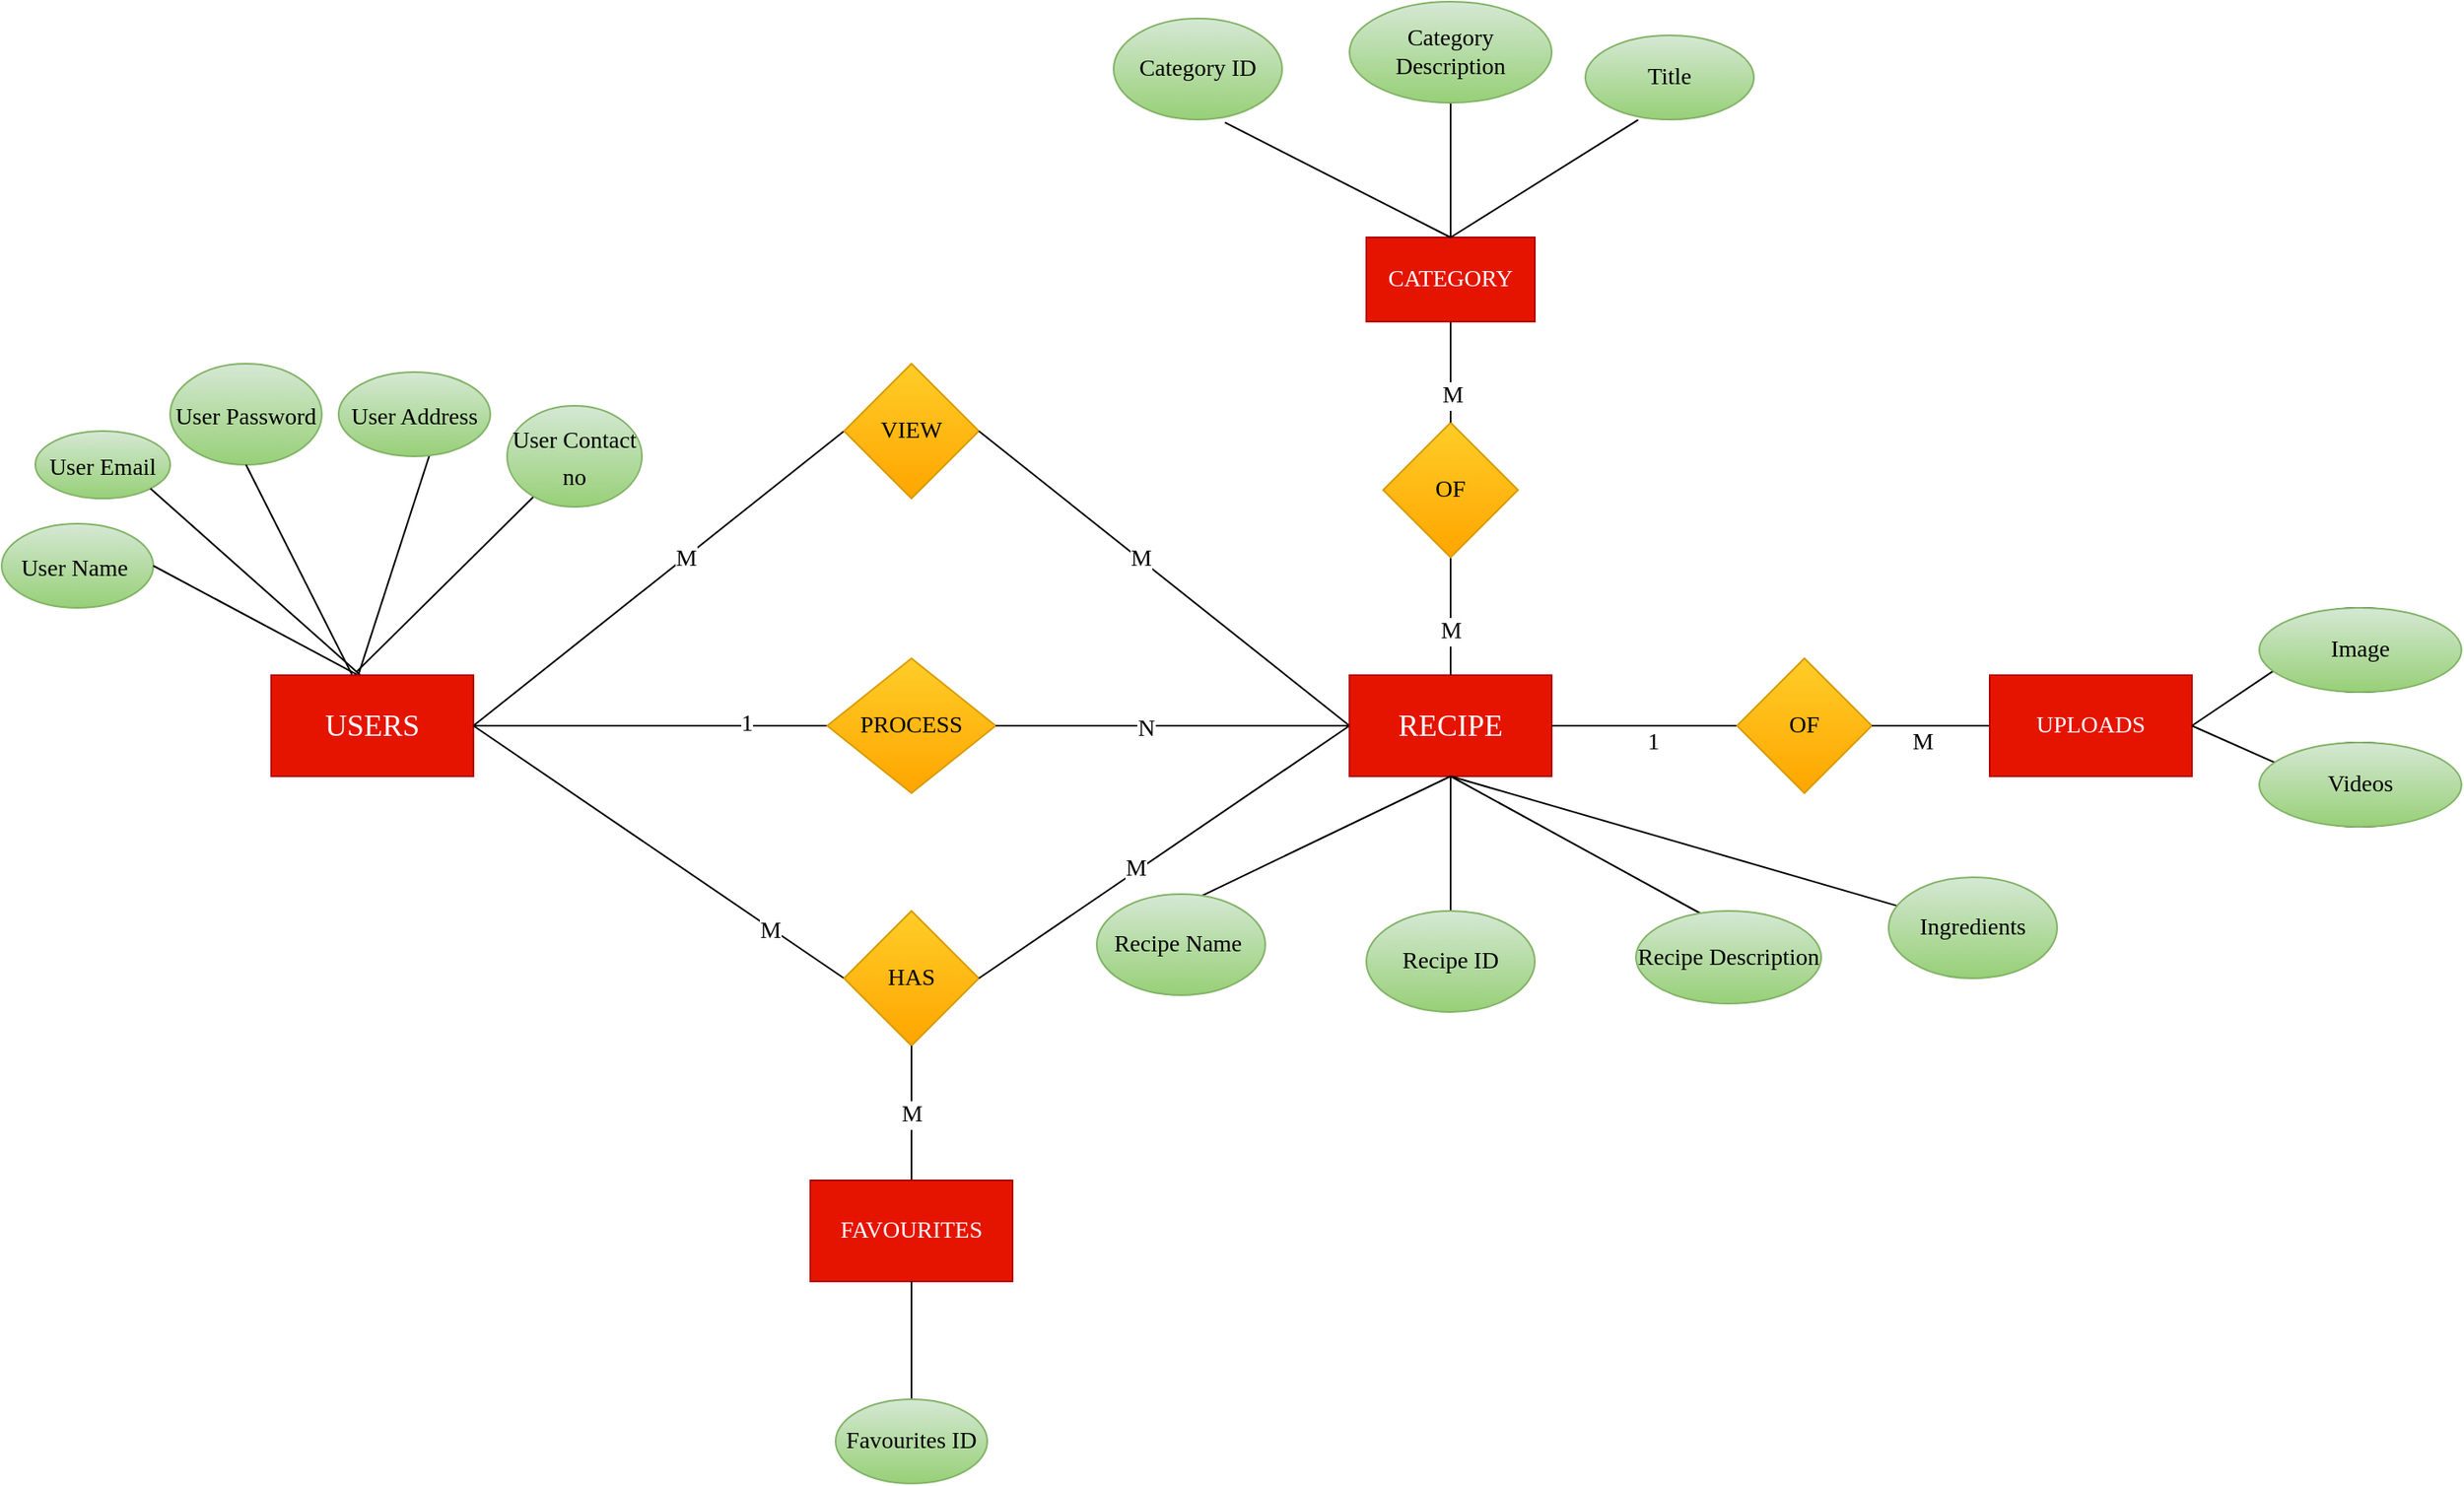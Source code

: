 <mxfile version="17.4.6" type="github">
  <diagram id="4oR8eAx7mss1e8gzUGu4" name="Page-1">
    <mxGraphModel dx="1888" dy="575" grid="1" gridSize="10" guides="1" tooltips="1" connect="1" arrows="1" fold="1" page="1" pageScale="1" pageWidth="850" pageHeight="1100" math="0" shadow="0">
      <root>
        <mxCell id="0" />
        <mxCell id="1" parent="0" />
        <mxCell id="ElRUTpvgV61J46dtp0ir-5" value="" style="endArrow=none;html=1;rounded=0;fontFamily=Comic Sans MS;fontSize=18;exitX=0.42;exitY=-0.03;exitDx=0;exitDy=0;exitPerimeter=0;" parent="1" source="ElRUTpvgV61J46dtp0ir-1" target="ElRUTpvgV61J46dtp0ir-7" edge="1">
          <mxGeometry width="50" height="50" relative="1" as="geometry">
            <mxPoint x="110" y="600" as="sourcePoint" />
            <mxPoint x="200" y="520" as="targetPoint" />
          </mxGeometry>
        </mxCell>
        <mxCell id="ElRUTpvgV61J46dtp0ir-6" value="" style="endArrow=none;html=1;rounded=0;fontFamily=Comic Sans MS;fontSize=18;exitX=0.433;exitY=-0.017;exitDx=0;exitDy=0;exitPerimeter=0;entryX=0.6;entryY=0.98;entryDx=0;entryDy=0;entryPerimeter=0;" parent="1" source="ElRUTpvgV61J46dtp0ir-1" target="ElRUTpvgV61J46dtp0ir-8" edge="1">
          <mxGeometry width="50" height="50" relative="1" as="geometry">
            <mxPoint x="80" y="600" as="sourcePoint" />
            <mxPoint x="80" y="540" as="targetPoint" />
          </mxGeometry>
        </mxCell>
        <mxCell id="ElRUTpvgV61J46dtp0ir-7" value="&lt;font style=&quot;font-size: 14px&quot;&gt;User Contact no&lt;/font&gt;" style="ellipse;whiteSpace=wrap;html=1;fontFamily=Comic Sans MS;fontSize=18;fillColor=#d5e8d4;gradientColor=#97d077;strokeColor=#82b366;" parent="1" vertex="1">
          <mxGeometry x="210" y="440" width="80" height="60" as="geometry" />
        </mxCell>
        <mxCell id="ElRUTpvgV61J46dtp0ir-8" value="&lt;font style=&quot;font-size: 14px&quot;&gt;User Address&lt;/font&gt;" style="ellipse;whiteSpace=wrap;html=1;fontFamily=Comic Sans MS;fontSize=18;fillColor=#d5e8d4;gradientColor=#97d077;strokeColor=#82b366;" parent="1" vertex="1">
          <mxGeometry x="110" y="420" width="90" height="50" as="geometry" />
        </mxCell>
        <mxCell id="ElRUTpvgV61J46dtp0ir-10" value="&lt;font style=&quot;font-size: 14px&quot;&gt;User Password&lt;/font&gt;" style="ellipse;whiteSpace=wrap;html=1;fontFamily=Comic Sans MS;fontSize=18;fillColor=#d5e8d4;gradientColor=#97d077;strokeColor=#82b366;" parent="1" vertex="1">
          <mxGeometry x="10" y="415" width="90" height="60" as="geometry" />
        </mxCell>
        <mxCell id="ElRUTpvgV61J46dtp0ir-11" value="&lt;font style=&quot;font-size: 14px&quot;&gt;User Email&lt;/font&gt;" style="ellipse;whiteSpace=wrap;html=1;fontFamily=Comic Sans MS;fontSize=18;fillColor=#d5e8d4;gradientColor=#97d077;strokeColor=#82b366;" parent="1" vertex="1">
          <mxGeometry x="-70" y="455" width="80" height="40" as="geometry" />
        </mxCell>
        <mxCell id="ElRUTpvgV61J46dtp0ir-12" value="&lt;font style=&quot;font-size: 14px&quot;&gt;User Name&amp;nbsp;&lt;/font&gt;" style="ellipse;whiteSpace=wrap;html=1;fontFamily=Comic Sans MS;fontSize=18;fillColor=#d5e8d4;gradientColor=#97d077;strokeColor=#82b366;" parent="1" vertex="1">
          <mxGeometry x="-90" y="510" width="90" height="50" as="geometry" />
        </mxCell>
        <mxCell id="ElRUTpvgV61J46dtp0ir-13" value="" style="endArrow=none;html=1;rounded=0;fontFamily=Comic Sans MS;fontSize=18;entryX=0.5;entryY=1;entryDx=0;entryDy=0;exitX=0.4;exitY=-0.003;exitDx=0;exitDy=0;exitPerimeter=0;" parent="1" source="ElRUTpvgV61J46dtp0ir-1" target="ElRUTpvgV61J46dtp0ir-10" edge="1">
          <mxGeometry width="50" height="50" relative="1" as="geometry">
            <mxPoint x="110" y="600" as="sourcePoint" />
            <mxPoint x="130" y="550" as="targetPoint" />
          </mxGeometry>
        </mxCell>
        <mxCell id="ElRUTpvgV61J46dtp0ir-14" value="" style="endArrow=none;html=1;rounded=0;fontFamily=Comic Sans MS;fontSize=18;entryX=1;entryY=1;entryDx=0;entryDy=0;exitX=0.44;exitY=-0.003;exitDx=0;exitDy=0;exitPerimeter=0;" parent="1" source="ElRUTpvgV61J46dtp0ir-1" target="ElRUTpvgV61J46dtp0ir-11" edge="1">
          <mxGeometry width="50" height="50" relative="1" as="geometry">
            <mxPoint x="110" y="600" as="sourcePoint" />
            <mxPoint x="160" y="550" as="targetPoint" />
          </mxGeometry>
        </mxCell>
        <mxCell id="ElRUTpvgV61J46dtp0ir-15" value="" style="endArrow=none;html=1;rounded=0;fontFamily=Comic Sans MS;fontSize=18;entryX=1;entryY=0.5;entryDx=0;entryDy=0;startArrow=none;exitX=0.427;exitY=-0.003;exitDx=0;exitDy=0;exitPerimeter=0;" parent="1" source="ElRUTpvgV61J46dtp0ir-1" target="ElRUTpvgV61J46dtp0ir-12" edge="1">
          <mxGeometry width="50" height="50" relative="1" as="geometry">
            <mxPoint x="110" y="600" as="sourcePoint" />
            <mxPoint x="8.284" y="544.142" as="targetPoint" />
          </mxGeometry>
        </mxCell>
        <mxCell id="ElRUTpvgV61J46dtp0ir-1" value="&lt;font style=&quot;font-size: 18px&quot; face=&quot;Comic Sans MS&quot;&gt;USERS&lt;/font&gt;" style="rounded=0;whiteSpace=wrap;html=1;fillColor=#e51400;fontColor=#ffffff;strokeColor=#B20000;" parent="1" vertex="1">
          <mxGeometry x="70" y="600" width="120" height="60" as="geometry" />
        </mxCell>
        <mxCell id="ElRUTpvgV61J46dtp0ir-17" value="" style="endArrow=none;html=1;rounded=0;fontFamily=Comic Sans MS;fontSize=14;entryX=0;entryY=0.5;entryDx=0;entryDy=0;" parent="1" target="ElRUTpvgV61J46dtp0ir-26" edge="1">
          <mxGeometry width="50" height="50" relative="1" as="geometry">
            <mxPoint x="190" y="630" as="sourcePoint" />
            <mxPoint x="380" y="480" as="targetPoint" />
            <Array as="points" />
          </mxGeometry>
        </mxCell>
        <mxCell id="ElRUTpvgV61J46dtp0ir-84" value="M" style="edgeLabel;html=1;align=center;verticalAlign=middle;resizable=0;points=[];fontSize=14;fontFamily=Comic Sans MS;" parent="ElRUTpvgV61J46dtp0ir-17" vertex="1" connectable="0">
          <mxGeometry x="0.139" y="-1" relative="1" as="geometry">
            <mxPoint as="offset" />
          </mxGeometry>
        </mxCell>
        <mxCell id="ElRUTpvgV61J46dtp0ir-18" value="" style="endArrow=none;html=1;rounded=0;fontFamily=Comic Sans MS;fontSize=14;exitX=1;exitY=0.5;exitDx=0;exitDy=0;" parent="1" source="ElRUTpvgV61J46dtp0ir-1" target="ElRUTpvgV61J46dtp0ir-20" edge="1">
          <mxGeometry width="50" height="50" relative="1" as="geometry">
            <mxPoint x="190" y="660" as="sourcePoint" />
            <mxPoint x="400" y="630" as="targetPoint" />
          </mxGeometry>
        </mxCell>
        <mxCell id="ElRUTpvgV61J46dtp0ir-25" value="1" style="edgeLabel;html=1;align=center;verticalAlign=middle;resizable=0;points=[];fontSize=14;fontFamily=Comic Sans MS;" parent="ElRUTpvgV61J46dtp0ir-18" vertex="1" connectable="0">
          <mxGeometry x="0.539" y="1" relative="1" as="geometry">
            <mxPoint as="offset" />
          </mxGeometry>
        </mxCell>
        <mxCell id="ElRUTpvgV61J46dtp0ir-20" value="PROCESS" style="rhombus;whiteSpace=wrap;html=1;fontFamily=Comic Sans MS;fontSize=14;fillColor=#ffcd28;gradientColor=#ffa500;strokeColor=#d79b00;" parent="1" vertex="1">
          <mxGeometry x="400" y="590" width="100" height="80" as="geometry" />
        </mxCell>
        <mxCell id="ElRUTpvgV61J46dtp0ir-23" value="" style="endArrow=none;html=1;rounded=0;fontFamily=Comic Sans MS;fontSize=14;exitX=1;exitY=0.5;exitDx=0;exitDy=0;entryX=0;entryY=0.5;entryDx=0;entryDy=0;" parent="1" source="ElRUTpvgV61J46dtp0ir-1" target="ElRUTpvgV61J46dtp0ir-27" edge="1">
          <mxGeometry width="50" height="50" relative="1" as="geometry">
            <mxPoint x="190" y="630" as="sourcePoint" />
            <mxPoint x="380" y="750.488" as="targetPoint" />
          </mxGeometry>
        </mxCell>
        <mxCell id="ElRUTpvgV61J46dtp0ir-29" value="M" style="edgeLabel;html=1;align=center;verticalAlign=middle;resizable=0;points=[];fontSize=14;fontFamily=Comic Sans MS;" parent="ElRUTpvgV61J46dtp0ir-23" vertex="1" connectable="0">
          <mxGeometry x="0.609" y="-2" relative="1" as="geometry">
            <mxPoint as="offset" />
          </mxGeometry>
        </mxCell>
        <mxCell id="ElRUTpvgV61J46dtp0ir-26" value="VIEW" style="rhombus;whiteSpace=wrap;html=1;fontFamily=Comic Sans MS;fontSize=14;fillColor=#ffcd28;gradientColor=#ffa500;strokeColor=#d79b00;" parent="1" vertex="1">
          <mxGeometry x="410" y="415" width="80" height="80" as="geometry" />
        </mxCell>
        <mxCell id="ElRUTpvgV61J46dtp0ir-27" value="HAS" style="rhombus;whiteSpace=wrap;html=1;fontFamily=Comic Sans MS;fontSize=14;fillColor=#ffcd28;gradientColor=#ffa500;strokeColor=#d79b00;" parent="1" vertex="1">
          <mxGeometry x="410" y="740" width="80" height="80" as="geometry" />
        </mxCell>
        <mxCell id="ElRUTpvgV61J46dtp0ir-30" value="" style="endArrow=none;html=1;rounded=0;fontFamily=Comic Sans MS;fontSize=14;exitX=1;exitY=0.5;exitDx=0;exitDy=0;entryX=0;entryY=0.5;entryDx=0;entryDy=0;" parent="1" source="ElRUTpvgV61J46dtp0ir-26" target="ElRUTpvgV61J46dtp0ir-33" edge="1">
          <mxGeometry width="50" height="50" relative="1" as="geometry">
            <mxPoint x="490" y="490" as="sourcePoint" />
            <mxPoint x="720" y="620" as="targetPoint" />
          </mxGeometry>
        </mxCell>
        <mxCell id="ElRUTpvgV61J46dtp0ir-83" value="M" style="edgeLabel;html=1;align=center;verticalAlign=middle;resizable=0;points=[];fontSize=14;fontFamily=Comic Sans MS;" parent="ElRUTpvgV61J46dtp0ir-30" vertex="1" connectable="0">
          <mxGeometry x="-0.132" relative="1" as="geometry">
            <mxPoint as="offset" />
          </mxGeometry>
        </mxCell>
        <mxCell id="ElRUTpvgV61J46dtp0ir-31" value="" style="endArrow=none;html=1;rounded=0;fontFamily=Comic Sans MS;fontSize=14;exitX=1;exitY=0.5;exitDx=0;exitDy=0;entryX=0;entryY=0.5;entryDx=0;entryDy=0;" parent="1" source="ElRUTpvgV61J46dtp0ir-20" target="ElRUTpvgV61J46dtp0ir-33" edge="1">
          <mxGeometry width="50" height="50" relative="1" as="geometry">
            <mxPoint x="500" y="650" as="sourcePoint" />
            <mxPoint x="720" y="630" as="targetPoint" />
          </mxGeometry>
        </mxCell>
        <mxCell id="ElRUTpvgV61J46dtp0ir-82" value="N" style="edgeLabel;html=1;align=center;verticalAlign=middle;resizable=0;points=[];fontSize=14;fontFamily=Comic Sans MS;" parent="ElRUTpvgV61J46dtp0ir-31" vertex="1" connectable="0">
          <mxGeometry x="-0.156" y="-2" relative="1" as="geometry">
            <mxPoint as="offset" />
          </mxGeometry>
        </mxCell>
        <mxCell id="ElRUTpvgV61J46dtp0ir-32" value="" style="endArrow=none;html=1;rounded=0;fontFamily=Comic Sans MS;fontSize=14;exitX=1;exitY=0.5;exitDx=0;exitDy=0;entryX=0;entryY=0.5;entryDx=0;entryDy=0;" parent="1" source="ElRUTpvgV61J46dtp0ir-27" target="ElRUTpvgV61J46dtp0ir-33" edge="1">
          <mxGeometry width="50" height="50" relative="1" as="geometry">
            <mxPoint x="520" y="820" as="sourcePoint" />
            <mxPoint x="720" y="640" as="targetPoint" />
          </mxGeometry>
        </mxCell>
        <mxCell id="ElRUTpvgV61J46dtp0ir-85" value="M" style="edgeLabel;html=1;align=center;verticalAlign=middle;resizable=0;points=[];fontSize=14;fontFamily=Comic Sans MS;" parent="ElRUTpvgV61J46dtp0ir-32" vertex="1" connectable="0">
          <mxGeometry x="-0.149" y="2" relative="1" as="geometry">
            <mxPoint as="offset" />
          </mxGeometry>
        </mxCell>
        <mxCell id="ElRUTpvgV61J46dtp0ir-33" value="&lt;font style=&quot;font-size: 18px&quot; face=&quot;Comic Sans MS&quot;&gt;RECIPE&lt;/font&gt;" style="rounded=0;whiteSpace=wrap;html=1;fillColor=#e51400;strokeColor=#B20000;fontColor=#ffffff;" parent="1" vertex="1">
          <mxGeometry x="710" y="600" width="120" height="60" as="geometry" />
        </mxCell>
        <mxCell id="ElRUTpvgV61J46dtp0ir-34" value="" style="endArrow=none;html=1;rounded=0;fontFamily=Comic Sans MS;fontSize=14;exitX=0.5;exitY=0;exitDx=0;exitDy=0;entryX=0.5;entryY=1;entryDx=0;entryDy=0;" parent="1" source="ElRUTpvgV61J46dtp0ir-33" target="ElRUTpvgV61J46dtp0ir-55" edge="1">
          <mxGeometry width="50" height="50" relative="1" as="geometry">
            <mxPoint x="740" y="600" as="sourcePoint" />
            <mxPoint x="770" y="500" as="targetPoint" />
          </mxGeometry>
        </mxCell>
        <mxCell id="ElRUTpvgV61J46dtp0ir-77" value="M" style="edgeLabel;html=1;align=center;verticalAlign=middle;resizable=0;points=[];fontSize=14;fontFamily=Comic Sans MS;" parent="ElRUTpvgV61J46dtp0ir-34" vertex="1" connectable="0">
          <mxGeometry x="-0.251" relative="1" as="geometry">
            <mxPoint as="offset" />
          </mxGeometry>
        </mxCell>
        <mxCell id="ElRUTpvgV61J46dtp0ir-35" value="" style="endArrow=none;html=1;rounded=0;fontFamily=Comic Sans MS;fontSize=14;entryX=0.5;entryY=1;entryDx=0;entryDy=0;exitX=0.617;exitY=0.022;exitDx=0;exitDy=0;exitPerimeter=0;" parent="1" source="ElRUTpvgV61J46dtp0ir-52" target="ElRUTpvgV61J46dtp0ir-33" edge="1">
          <mxGeometry width="50" height="50" relative="1" as="geometry">
            <mxPoint x="640" y="730" as="sourcePoint" />
            <mxPoint x="780" y="670" as="targetPoint" />
          </mxGeometry>
        </mxCell>
        <mxCell id="ElRUTpvgV61J46dtp0ir-36" value="" style="endArrow=none;html=1;rounded=0;fontFamily=Comic Sans MS;fontSize=14;entryX=0.5;entryY=1;entryDx=0;entryDy=0;" parent="1" target="ElRUTpvgV61J46dtp0ir-33" edge="1">
          <mxGeometry width="50" height="50" relative="1" as="geometry">
            <mxPoint x="770" y="740" as="sourcePoint" />
            <mxPoint x="830" y="680" as="targetPoint" />
          </mxGeometry>
        </mxCell>
        <mxCell id="ElRUTpvgV61J46dtp0ir-37" value="" style="endArrow=none;html=1;rounded=0;fontFamily=Comic Sans MS;fontSize=14;exitX=0.347;exitY=0.025;exitDx=0;exitDy=0;exitPerimeter=0;" parent="1" source="ElRUTpvgV61J46dtp0ir-54" edge="1">
          <mxGeometry width="50" height="50" relative="1" as="geometry">
            <mxPoint x="880" y="720" as="sourcePoint" />
            <mxPoint x="770" y="660" as="targetPoint" />
          </mxGeometry>
        </mxCell>
        <mxCell id="ElRUTpvgV61J46dtp0ir-38" value="" style="endArrow=none;html=1;rounded=0;fontFamily=Comic Sans MS;fontSize=14;entryX=0;entryY=0.5;entryDx=0;entryDy=0;" parent="1" source="ElRUTpvgV61J46dtp0ir-33" target="ElRUTpvgV61J46dtp0ir-43" edge="1">
          <mxGeometry width="50" height="50" relative="1" as="geometry">
            <mxPoint x="830" y="680" as="sourcePoint" />
            <mxPoint x="1040" y="630" as="targetPoint" />
            <Array as="points" />
          </mxGeometry>
        </mxCell>
        <mxCell id="ElRUTpvgV61J46dtp0ir-43" value="OF" style="rhombus;whiteSpace=wrap;html=1;fontFamily=Comic Sans MS;fontSize=14;fillColor=#ffcd28;gradientColor=#ffa500;strokeColor=#d79b00;" parent="1" vertex="1">
          <mxGeometry x="940" y="590" width="80" height="80" as="geometry" />
        </mxCell>
        <mxCell id="ElRUTpvgV61J46dtp0ir-44" value="" style="endArrow=none;html=1;rounded=0;fontFamily=Comic Sans MS;fontSize=14;exitX=1;exitY=0.5;exitDx=0;exitDy=0;entryX=0;entryY=0.5;entryDx=0;entryDy=0;" parent="1" source="ElRUTpvgV61J46dtp0ir-43" target="ElRUTpvgV61J46dtp0ir-45" edge="1">
          <mxGeometry width="50" height="50" relative="1" as="geometry">
            <mxPoint x="1080" y="660" as="sourcePoint" />
            <mxPoint x="1100" y="630" as="targetPoint" />
            <Array as="points" />
          </mxGeometry>
        </mxCell>
        <mxCell id="ElRUTpvgV61J46dtp0ir-45" value="UPLOADS" style="rounded=0;whiteSpace=wrap;html=1;fontFamily=Comic Sans MS;fontSize=14;fillColor=#e51400;strokeColor=#B20000;fontColor=#ffffff;" parent="1" vertex="1">
          <mxGeometry x="1090" y="600" width="120" height="60" as="geometry" />
        </mxCell>
        <mxCell id="ElRUTpvgV61J46dtp0ir-48" value="" style="endArrow=none;html=1;rounded=0;fontFamily=Comic Sans MS;fontSize=14;exitX=1;exitY=0.5;exitDx=0;exitDy=0;entryX=0.032;entryY=0.684;entryDx=0;entryDy=0;entryPerimeter=0;" parent="1" source="ElRUTpvgV61J46dtp0ir-45" target="ElRUTpvgV61J46dtp0ir-50" edge="1">
          <mxGeometry width="50" height="50" relative="1" as="geometry">
            <mxPoint x="1210" y="650" as="sourcePoint" />
            <mxPoint x="1290" y="590" as="targetPoint" />
          </mxGeometry>
        </mxCell>
        <mxCell id="ElRUTpvgV61J46dtp0ir-49" value="" style="endArrow=none;html=1;rounded=0;fontFamily=Comic Sans MS;fontSize=14;exitX=1;exitY=0.5;exitDx=0;exitDy=0;entryX=0.047;entryY=0.287;entryDx=0;entryDy=0;entryPerimeter=0;" parent="1" source="ElRUTpvgV61J46dtp0ir-45" target="ElRUTpvgV61J46dtp0ir-51" edge="1">
          <mxGeometry width="50" height="50" relative="1" as="geometry">
            <mxPoint x="1230" y="690" as="sourcePoint" />
            <mxPoint x="1280" y="670" as="targetPoint" />
          </mxGeometry>
        </mxCell>
        <mxCell id="ElRUTpvgV61J46dtp0ir-50" value="Image" style="ellipse;whiteSpace=wrap;html=1;fontFamily=Comic Sans MS;fontSize=14;" parent="1" vertex="1">
          <mxGeometry x="1260" y="560" width="100" height="50" as="geometry" />
        </mxCell>
        <mxCell id="ElRUTpvgV61J46dtp0ir-51" value="Videos" style="ellipse;whiteSpace=wrap;html=1;fontFamily=Comic Sans MS;fontSize=14;" parent="1" vertex="1">
          <mxGeometry x="1260" y="640" width="100" height="50" as="geometry" />
        </mxCell>
        <mxCell id="ElRUTpvgV61J46dtp0ir-52" value="Recipe Name&amp;nbsp;" style="ellipse;whiteSpace=wrap;html=1;fontFamily=Comic Sans MS;fontSize=14;fillColor=#d5e8d4;gradientColor=#97d077;strokeColor=#82b366;" parent="1" vertex="1">
          <mxGeometry x="560" y="730" width="100" height="60" as="geometry" />
        </mxCell>
        <mxCell id="ElRUTpvgV61J46dtp0ir-53" value="Recipe ID" style="ellipse;whiteSpace=wrap;html=1;fontFamily=Comic Sans MS;fontSize=14;fillColor=#d5e8d4;gradientColor=#97d077;strokeColor=#82b366;" parent="1" vertex="1">
          <mxGeometry x="720" y="740" width="100" height="60" as="geometry" />
        </mxCell>
        <mxCell id="ElRUTpvgV61J46dtp0ir-54" value="Recipe Description" style="ellipse;whiteSpace=wrap;html=1;fontFamily=Comic Sans MS;fontSize=14;fillColor=#d5e8d4;gradientColor=#97d077;strokeColor=#82b366;" parent="1" vertex="1">
          <mxGeometry x="880" y="740" width="110" height="55" as="geometry" />
        </mxCell>
        <mxCell id="ElRUTpvgV61J46dtp0ir-55" value="OF" style="rhombus;whiteSpace=wrap;html=1;fontFamily=Comic Sans MS;fontSize=14;fillColor=#ffcd28;gradientColor=#ffa500;strokeColor=#d79b00;" parent="1" vertex="1">
          <mxGeometry x="730" y="450" width="80" height="80" as="geometry" />
        </mxCell>
        <mxCell id="ElRUTpvgV61J46dtp0ir-57" value="" style="endArrow=none;html=1;rounded=0;fontFamily=Comic Sans MS;fontSize=14;exitX=0.5;exitY=0;exitDx=0;exitDy=0;entryX=0.5;entryY=1;entryDx=0;entryDy=0;" parent="1" source="ElRUTpvgV61J46dtp0ir-55" target="ElRUTpvgV61J46dtp0ir-58" edge="1">
          <mxGeometry width="50" height="50" relative="1" as="geometry">
            <mxPoint x="750" y="440" as="sourcePoint" />
            <mxPoint x="770" y="390" as="targetPoint" />
          </mxGeometry>
        </mxCell>
        <mxCell id="ElRUTpvgV61J46dtp0ir-78" value="M" style="edgeLabel;html=1;align=center;verticalAlign=middle;resizable=0;points=[];fontSize=14;fontFamily=Comic Sans MS;" parent="ElRUTpvgV61J46dtp0ir-57" vertex="1" connectable="0">
          <mxGeometry x="-0.46" y="-1" relative="1" as="geometry">
            <mxPoint as="offset" />
          </mxGeometry>
        </mxCell>
        <mxCell id="ElRUTpvgV61J46dtp0ir-58" value="CATEGORY" style="rounded=0;whiteSpace=wrap;html=1;fontFamily=Comic Sans MS;fontSize=14;fillColor=#e51400;strokeColor=#B20000;fontColor=#ffffff;" parent="1" vertex="1">
          <mxGeometry x="720" y="340" width="100" height="50" as="geometry" />
        </mxCell>
        <mxCell id="ElRUTpvgV61J46dtp0ir-59" value="" style="endArrow=none;html=1;rounded=0;fontFamily=Comic Sans MS;fontSize=14;exitX=0.5;exitY=0;exitDx=0;exitDy=0;entryX=0.313;entryY=1.003;entryDx=0;entryDy=0;entryPerimeter=0;" parent="1" source="ElRUTpvgV61J46dtp0ir-58" target="ElRUTpvgV61J46dtp0ir-62" edge="1">
          <mxGeometry width="50" height="50" relative="1" as="geometry">
            <mxPoint x="780" y="330" as="sourcePoint" />
            <mxPoint x="800" y="270" as="targetPoint" />
          </mxGeometry>
        </mxCell>
        <mxCell id="ElRUTpvgV61J46dtp0ir-60" value="" style="endArrow=none;html=1;rounded=0;fontFamily=Comic Sans MS;fontSize=14;exitX=0.5;exitY=0;exitDx=0;exitDy=0;entryX=0.5;entryY=1;entryDx=0;entryDy=0;" parent="1" source="ElRUTpvgV61J46dtp0ir-58" target="ElRUTpvgV61J46dtp0ir-63" edge="1">
          <mxGeometry width="50" height="50" relative="1" as="geometry">
            <mxPoint x="710" y="300" as="sourcePoint" />
            <mxPoint x="760" y="250" as="targetPoint" />
          </mxGeometry>
        </mxCell>
        <mxCell id="ElRUTpvgV61J46dtp0ir-61" value="" style="endArrow=none;html=1;rounded=0;fontFamily=Comic Sans MS;fontSize=14;exitX=0.5;exitY=0;exitDx=0;exitDy=0;entryX=0.66;entryY=1.028;entryDx=0;entryDy=0;entryPerimeter=0;" parent="1" source="ElRUTpvgV61J46dtp0ir-58" target="ElRUTpvgV61J46dtp0ir-64" edge="1">
          <mxGeometry width="50" height="50" relative="1" as="geometry">
            <mxPoint x="680" y="310" as="sourcePoint" />
            <mxPoint x="730" y="260" as="targetPoint" />
          </mxGeometry>
        </mxCell>
        <mxCell id="ElRUTpvgV61J46dtp0ir-62" value="Title" style="ellipse;whiteSpace=wrap;html=1;fontFamily=Comic Sans MS;fontSize=14;fillColor=#d5e8d4;gradientColor=#97d077;strokeColor=#82b366;" parent="1" vertex="1">
          <mxGeometry x="850" y="220" width="100" height="50" as="geometry" />
        </mxCell>
        <mxCell id="ElRUTpvgV61J46dtp0ir-63" value="Category Description" style="ellipse;whiteSpace=wrap;html=1;fontFamily=Comic Sans MS;fontSize=14;fillColor=#d5e8d4;gradientColor=#97d077;strokeColor=#82b366;" parent="1" vertex="1">
          <mxGeometry x="710" y="200" width="120" height="60" as="geometry" />
        </mxCell>
        <mxCell id="ElRUTpvgV61J46dtp0ir-64" value="Category ID" style="ellipse;whiteSpace=wrap;html=1;fontFamily=Comic Sans MS;fontSize=14;fillColor=#d5e8d4;gradientColor=#97d077;strokeColor=#82b366;" parent="1" vertex="1">
          <mxGeometry x="570" y="210" width="100" height="60" as="geometry" />
        </mxCell>
        <mxCell id="ElRUTpvgV61J46dtp0ir-65" value="" style="endArrow=none;html=1;rounded=0;fontFamily=Comic Sans MS;fontSize=14;entryX=0.5;entryY=1;entryDx=0;entryDy=0;exitX=0.5;exitY=0;exitDx=0;exitDy=0;" parent="1" source="ElRUTpvgV61J46dtp0ir-66" target="ElRUTpvgV61J46dtp0ir-27" edge="1">
          <mxGeometry width="50" height="50" relative="1" as="geometry">
            <mxPoint x="450" y="880" as="sourcePoint" />
            <mxPoint x="470" y="830" as="targetPoint" />
            <Array as="points">
              <mxPoint x="450" y="850" />
            </Array>
          </mxGeometry>
        </mxCell>
        <mxCell id="ElRUTpvgV61J46dtp0ir-86" value="M" style="edgeLabel;html=1;align=center;verticalAlign=middle;resizable=0;points=[];fontSize=14;fontFamily=Comic Sans MS;" parent="ElRUTpvgV61J46dtp0ir-65" vertex="1" connectable="0">
          <mxGeometry x="-0.025" relative="1" as="geometry">
            <mxPoint as="offset" />
          </mxGeometry>
        </mxCell>
        <mxCell id="ElRUTpvgV61J46dtp0ir-66" value="FAVOURITES" style="rounded=0;whiteSpace=wrap;html=1;fontFamily=Comic Sans MS;fontSize=14;fillColor=#e51400;fontColor=#ffffff;strokeColor=#B20000;" parent="1" vertex="1">
          <mxGeometry x="390" y="900" width="120" height="60" as="geometry" />
        </mxCell>
        <mxCell id="ElRUTpvgV61J46dtp0ir-67" value="" style="endArrow=none;html=1;rounded=0;fontFamily=Comic Sans MS;fontSize=14;entryX=0.5;entryY=1;entryDx=0;entryDy=0;exitX=0.5;exitY=0;exitDx=0;exitDy=0;" parent="1" source="ElRUTpvgV61J46dtp0ir-71" target="ElRUTpvgV61J46dtp0ir-66" edge="1">
          <mxGeometry width="50" height="50" relative="1" as="geometry">
            <mxPoint x="410" y="1010" as="sourcePoint" />
            <mxPoint x="460" y="960" as="targetPoint" />
          </mxGeometry>
        </mxCell>
        <mxCell id="ElRUTpvgV61J46dtp0ir-71" value="Favourites ID" style="ellipse;whiteSpace=wrap;html=1;fontFamily=Comic Sans MS;fontSize=14;fillColor=#d5e8d4;gradientColor=#97d077;strokeColor=#82b366;" parent="1" vertex="1">
          <mxGeometry x="405" y="1030" width="90" height="50" as="geometry" />
        </mxCell>
        <mxCell id="ElRUTpvgV61J46dtp0ir-75" value="" style="endArrow=none;html=1;rounded=0;fontFamily=Comic Sans MS;fontSize=14;startArrow=none;" parent="1" source="ElRUTpvgV61J46dtp0ir-74" edge="1">
          <mxGeometry width="50" height="50" relative="1" as="geometry">
            <mxPoint x="1000" y="730" as="sourcePoint" />
            <mxPoint x="770" y="660" as="targetPoint" />
          </mxGeometry>
        </mxCell>
        <mxCell id="ElRUTpvgV61J46dtp0ir-74" value="Ingredients" style="ellipse;whiteSpace=wrap;html=1;fontFamily=Comic Sans MS;fontSize=14;fillColor=#d5e8d4;gradientColor=#97d077;strokeColor=#82b366;" parent="1" vertex="1">
          <mxGeometry x="1030" y="720" width="100" height="60" as="geometry" />
        </mxCell>
        <mxCell id="ElRUTpvgV61J46dtp0ir-79" value="Image" style="ellipse;whiteSpace=wrap;html=1;fontFamily=Comic Sans MS;fontSize=14;fillColor=#d5e8d4;gradientColor=#97d077;strokeColor=#82b366;" parent="1" vertex="1">
          <mxGeometry x="1250" y="560" width="120" height="50" as="geometry" />
        </mxCell>
        <mxCell id="ElRUTpvgV61J46dtp0ir-80" value="Videos" style="ellipse;whiteSpace=wrap;html=1;fontFamily=Comic Sans MS;fontSize=14;fillColor=#d5e8d4;gradientColor=#97d077;strokeColor=#82b366;" parent="1" vertex="1">
          <mxGeometry x="1250" y="640" width="120" height="50" as="geometry" />
        </mxCell>
        <mxCell id="ElRUTpvgV61J46dtp0ir-88" value="M" style="text;html=1;align=center;verticalAlign=middle;resizable=0;points=[];autosize=1;strokeColor=none;fillColor=none;fontSize=14;fontFamily=Comic Sans MS;" parent="1" vertex="1">
          <mxGeometry x="1035" y="630" width="30" height="20" as="geometry" />
        </mxCell>
        <mxCell id="ElRUTpvgV61J46dtp0ir-89" value="1" style="text;html=1;align=center;verticalAlign=middle;resizable=0;points=[];autosize=1;strokeColor=none;fillColor=none;fontSize=14;fontFamily=Comic Sans MS;" parent="1" vertex="1">
          <mxGeometry x="880" y="630" width="20" height="20" as="geometry" />
        </mxCell>
      </root>
    </mxGraphModel>
  </diagram>
</mxfile>
